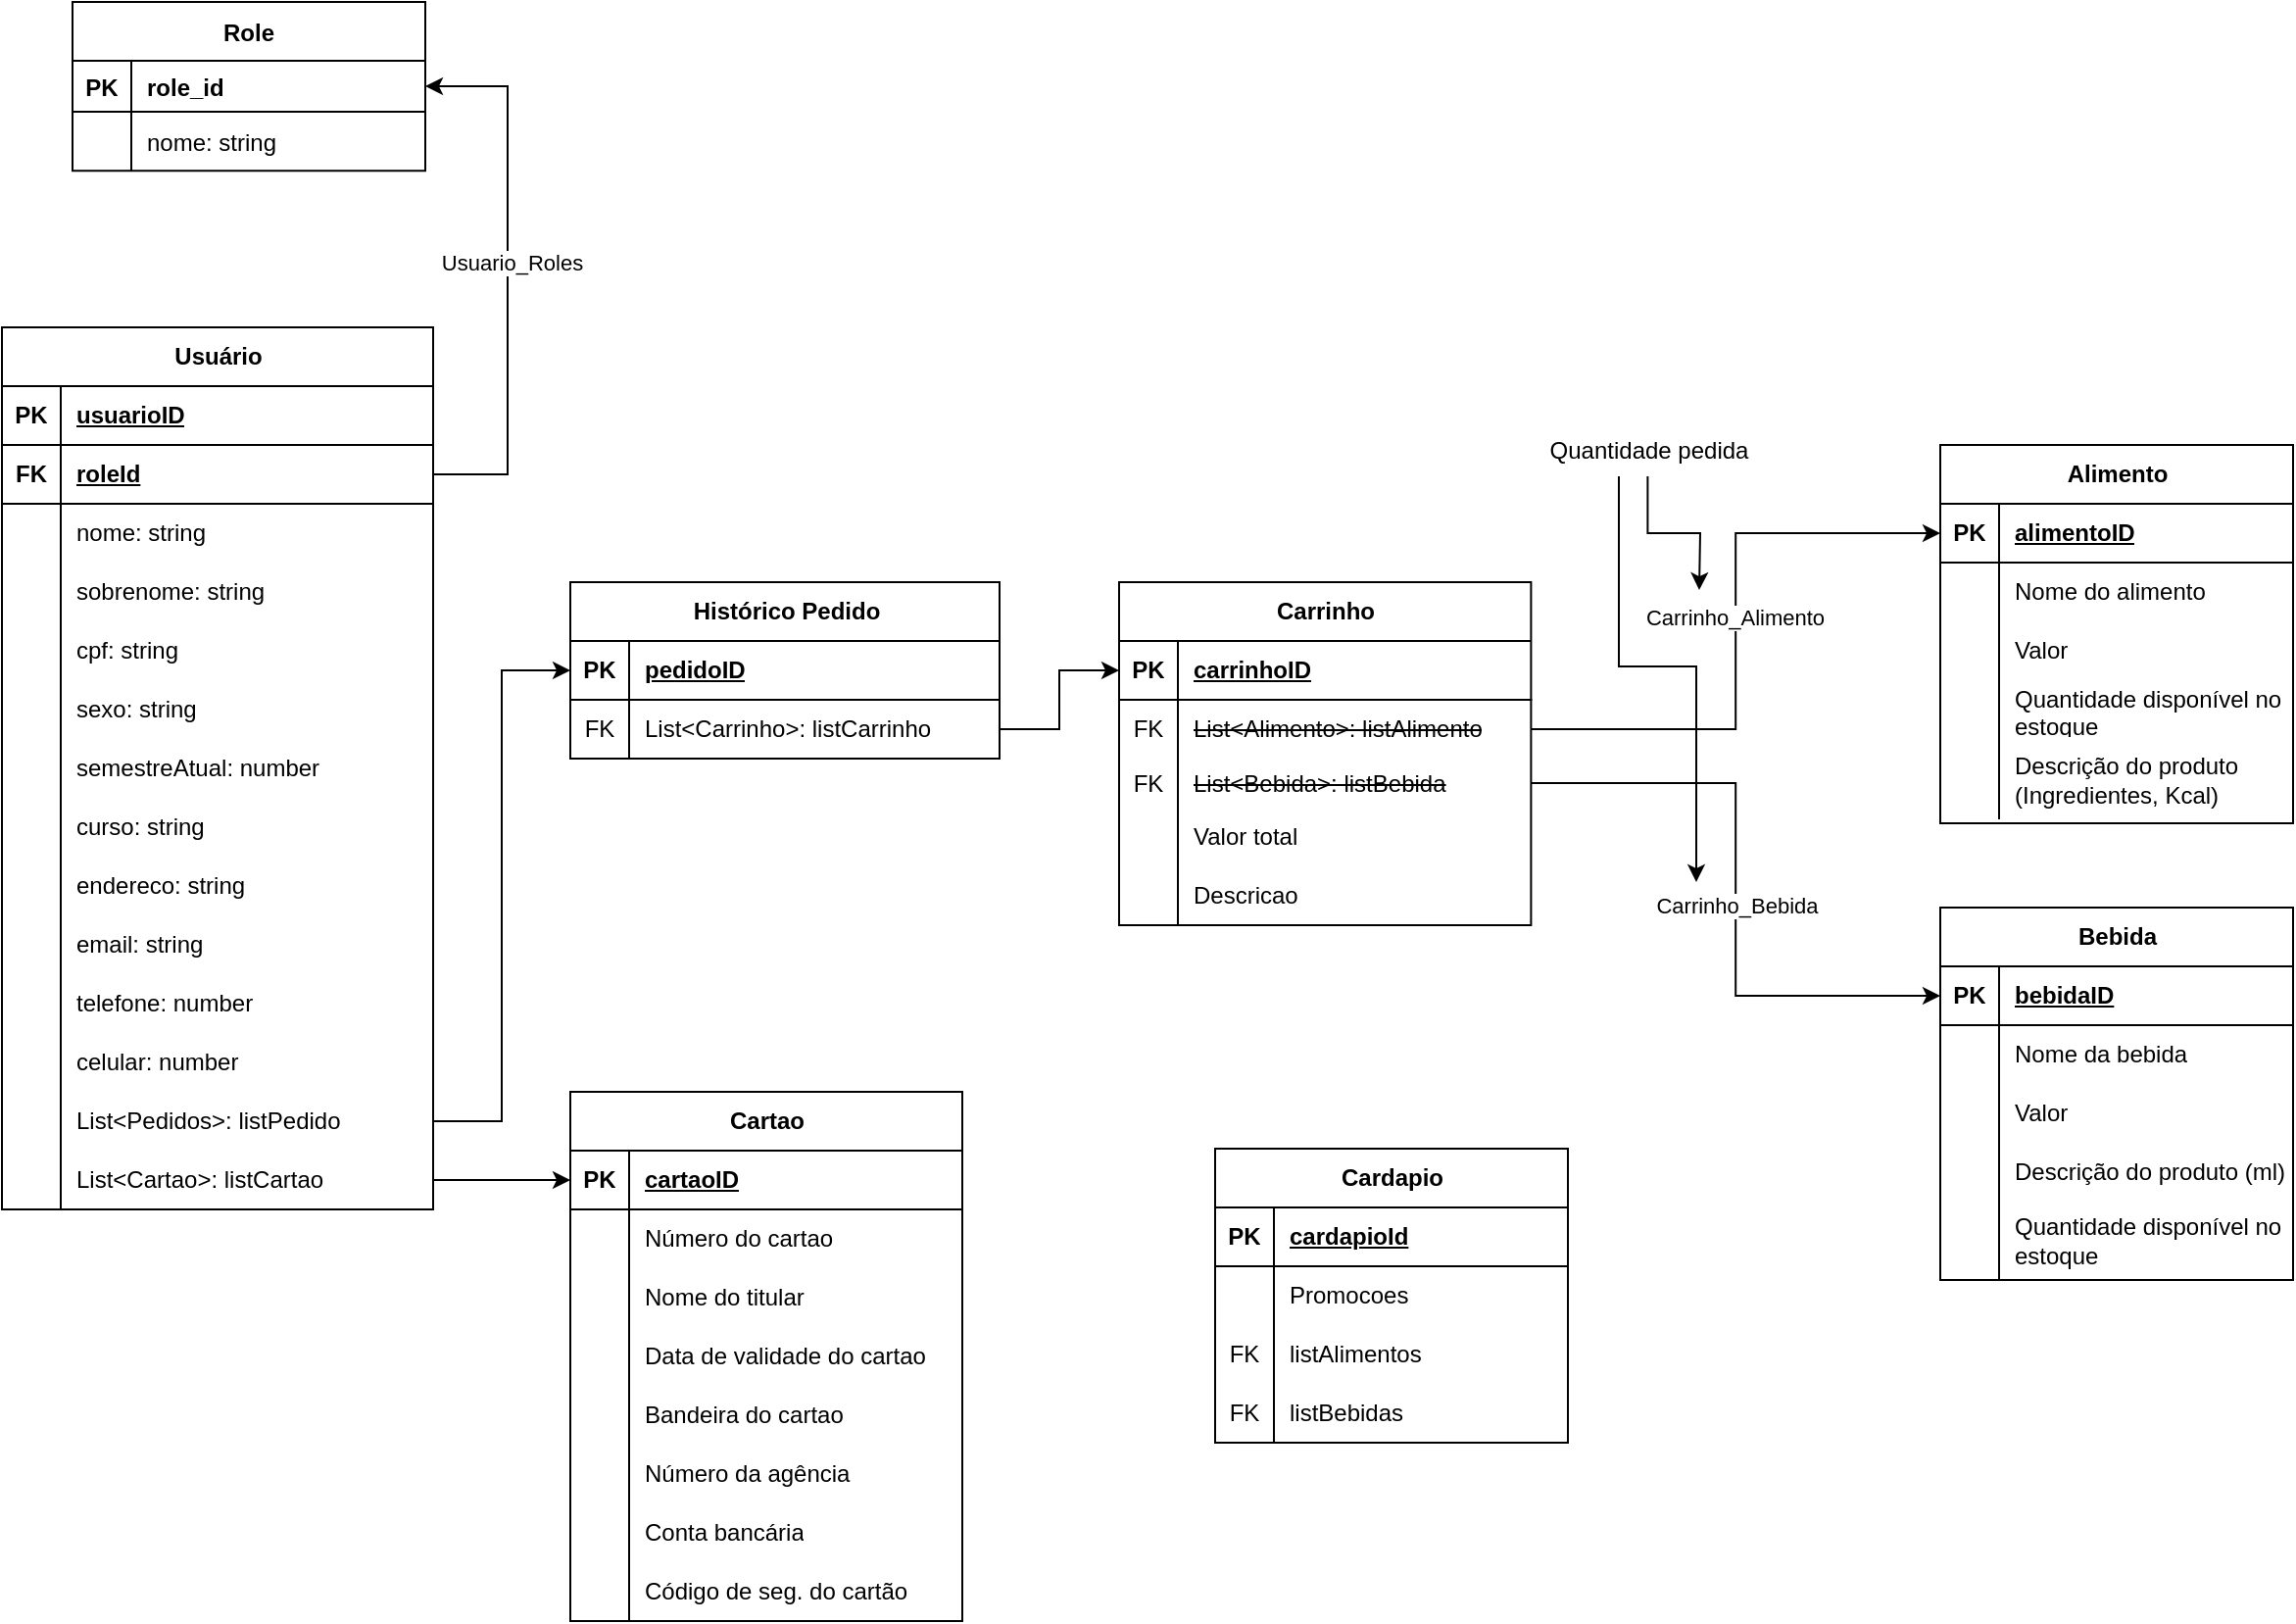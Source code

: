 <mxfile version="21.7.5" type="device" pages="2">
  <diagram id="_Zm2sSDkXjM7_F-703Xk" name="Página-1">
    <mxGraphModel dx="1230" dy="575" grid="0" gridSize="10" guides="1" tooltips="1" connect="1" arrows="1" fold="1" page="0" pageScale="1" pageWidth="827" pageHeight="1169" math="0" shadow="0">
      <root>
        <mxCell id="0" />
        <mxCell id="1" parent="0" />
        <mxCell id="X4_zME8vdNllvE6m2bnI-1" value="Usuário" style="shape=table;startSize=30;container=1;collapsible=1;childLayout=tableLayout;fixedRows=1;rowLines=0;fontStyle=1;align=center;resizeLast=1;html=1;" vertex="1" parent="1">
          <mxGeometry x="-167" y="557" width="220" height="450" as="geometry" />
        </mxCell>
        <mxCell id="X4_zME8vdNllvE6m2bnI-2" value="" style="shape=tableRow;horizontal=0;startSize=0;swimlaneHead=0;swimlaneBody=0;fillColor=none;collapsible=0;dropTarget=0;points=[[0,0.5],[1,0.5]];portConstraint=eastwest;top=0;left=0;right=0;bottom=1;" vertex="1" parent="X4_zME8vdNllvE6m2bnI-1">
          <mxGeometry y="30" width="220" height="30" as="geometry" />
        </mxCell>
        <mxCell id="X4_zME8vdNllvE6m2bnI-3" value="PK" style="shape=partialRectangle;connectable=0;fillColor=none;top=0;left=0;bottom=0;right=0;fontStyle=1;overflow=hidden;whiteSpace=wrap;html=1;" vertex="1" parent="X4_zME8vdNllvE6m2bnI-2">
          <mxGeometry width="30" height="30" as="geometry">
            <mxRectangle width="30" height="30" as="alternateBounds" />
          </mxGeometry>
        </mxCell>
        <mxCell id="X4_zME8vdNllvE6m2bnI-4" value="usuarioID" style="shape=partialRectangle;connectable=0;fillColor=none;top=0;left=0;bottom=0;right=0;align=left;spacingLeft=6;fontStyle=5;overflow=hidden;whiteSpace=wrap;html=1;" vertex="1" parent="X4_zME8vdNllvE6m2bnI-2">
          <mxGeometry x="30" width="190" height="30" as="geometry">
            <mxRectangle width="190" height="30" as="alternateBounds" />
          </mxGeometry>
        </mxCell>
        <mxCell id="1LhPbmAJm-6z-Li96VRO-1" value="" style="shape=tableRow;horizontal=0;startSize=0;swimlaneHead=0;swimlaneBody=0;fillColor=none;collapsible=0;dropTarget=0;points=[[0,0.5],[1,0.5]];portConstraint=eastwest;top=0;left=0;right=0;bottom=1;" vertex="1" parent="X4_zME8vdNllvE6m2bnI-1">
          <mxGeometry y="60" width="220" height="30" as="geometry" />
        </mxCell>
        <mxCell id="1LhPbmAJm-6z-Li96VRO-2" value="FK" style="shape=partialRectangle;connectable=0;fillColor=none;top=0;left=0;bottom=0;right=0;fontStyle=1;overflow=hidden;whiteSpace=wrap;html=1;" vertex="1" parent="1LhPbmAJm-6z-Li96VRO-1">
          <mxGeometry width="30" height="30" as="geometry">
            <mxRectangle width="30" height="30" as="alternateBounds" />
          </mxGeometry>
        </mxCell>
        <mxCell id="1LhPbmAJm-6z-Li96VRO-3" value="roleId" style="shape=partialRectangle;connectable=0;fillColor=none;top=0;left=0;bottom=0;right=0;align=left;spacingLeft=6;fontStyle=5;overflow=hidden;whiteSpace=wrap;html=1;" vertex="1" parent="1LhPbmAJm-6z-Li96VRO-1">
          <mxGeometry x="30" width="190" height="30" as="geometry">
            <mxRectangle width="190" height="30" as="alternateBounds" />
          </mxGeometry>
        </mxCell>
        <mxCell id="X4_zME8vdNllvE6m2bnI-5" value="" style="shape=tableRow;horizontal=0;startSize=0;swimlaneHead=0;swimlaneBody=0;fillColor=none;collapsible=0;dropTarget=0;points=[[0,0.5],[1,0.5]];portConstraint=eastwest;top=0;left=0;right=0;bottom=0;fontStyle=1" vertex="1" parent="X4_zME8vdNllvE6m2bnI-1">
          <mxGeometry y="90" width="220" height="30" as="geometry" />
        </mxCell>
        <mxCell id="X4_zME8vdNllvE6m2bnI-6" value="" style="shape=partialRectangle;connectable=0;fillColor=none;top=0;left=0;bottom=0;right=0;editable=1;overflow=hidden;whiteSpace=wrap;html=1;" vertex="1" parent="X4_zME8vdNllvE6m2bnI-5">
          <mxGeometry width="30" height="30" as="geometry">
            <mxRectangle width="30" height="30" as="alternateBounds" />
          </mxGeometry>
        </mxCell>
        <mxCell id="X4_zME8vdNllvE6m2bnI-7" value="nome: string" style="shape=partialRectangle;connectable=0;fillColor=none;top=0;left=0;bottom=0;right=0;align=left;spacingLeft=6;overflow=hidden;whiteSpace=wrap;html=1;" vertex="1" parent="X4_zME8vdNllvE6m2bnI-5">
          <mxGeometry x="30" width="190" height="30" as="geometry">
            <mxRectangle width="190" height="30" as="alternateBounds" />
          </mxGeometry>
        </mxCell>
        <mxCell id="X4_zME8vdNllvE6m2bnI-8" value="" style="shape=tableRow;horizontal=0;startSize=0;swimlaneHead=0;swimlaneBody=0;fillColor=none;collapsible=0;dropTarget=0;points=[[0,0.5],[1,0.5]];portConstraint=eastwest;top=0;left=0;right=0;bottom=0;" vertex="1" parent="X4_zME8vdNllvE6m2bnI-1">
          <mxGeometry y="120" width="220" height="30" as="geometry" />
        </mxCell>
        <mxCell id="X4_zME8vdNllvE6m2bnI-9" value="" style="shape=partialRectangle;connectable=0;fillColor=none;top=0;left=0;bottom=0;right=0;editable=1;overflow=hidden;whiteSpace=wrap;html=1;" vertex="1" parent="X4_zME8vdNllvE6m2bnI-8">
          <mxGeometry width="30" height="30" as="geometry">
            <mxRectangle width="30" height="30" as="alternateBounds" />
          </mxGeometry>
        </mxCell>
        <mxCell id="X4_zME8vdNllvE6m2bnI-10" value="sobrenome: string" style="shape=partialRectangle;connectable=0;fillColor=none;top=0;left=0;bottom=0;right=0;align=left;spacingLeft=6;overflow=hidden;whiteSpace=wrap;html=1;" vertex="1" parent="X4_zME8vdNllvE6m2bnI-8">
          <mxGeometry x="30" width="190" height="30" as="geometry">
            <mxRectangle width="190" height="30" as="alternateBounds" />
          </mxGeometry>
        </mxCell>
        <mxCell id="X4_zME8vdNllvE6m2bnI-11" value="" style="shape=tableRow;horizontal=0;startSize=0;swimlaneHead=0;swimlaneBody=0;fillColor=none;collapsible=0;dropTarget=0;points=[[0,0.5],[1,0.5]];portConstraint=eastwest;top=0;left=0;right=0;bottom=0;" vertex="1" parent="X4_zME8vdNllvE6m2bnI-1">
          <mxGeometry y="150" width="220" height="30" as="geometry" />
        </mxCell>
        <mxCell id="X4_zME8vdNllvE6m2bnI-12" value="" style="shape=partialRectangle;connectable=0;fillColor=none;top=0;left=0;bottom=0;right=0;editable=1;overflow=hidden;whiteSpace=wrap;html=1;" vertex="1" parent="X4_zME8vdNllvE6m2bnI-11">
          <mxGeometry width="30" height="30" as="geometry">
            <mxRectangle width="30" height="30" as="alternateBounds" />
          </mxGeometry>
        </mxCell>
        <mxCell id="X4_zME8vdNllvE6m2bnI-13" value="cpf: string" style="shape=partialRectangle;connectable=0;fillColor=none;top=0;left=0;bottom=0;right=0;align=left;spacingLeft=6;overflow=hidden;whiteSpace=wrap;html=1;" vertex="1" parent="X4_zME8vdNllvE6m2bnI-11">
          <mxGeometry x="30" width="190" height="30" as="geometry">
            <mxRectangle width="190" height="30" as="alternateBounds" />
          </mxGeometry>
        </mxCell>
        <mxCell id="X4_zME8vdNllvE6m2bnI-14" value="" style="shape=tableRow;horizontal=0;startSize=0;swimlaneHead=0;swimlaneBody=0;fillColor=none;collapsible=0;dropTarget=0;points=[[0,0.5],[1,0.5]];portConstraint=eastwest;top=0;left=0;right=0;bottom=0;" vertex="1" parent="X4_zME8vdNllvE6m2bnI-1">
          <mxGeometry y="180" width="220" height="30" as="geometry" />
        </mxCell>
        <mxCell id="X4_zME8vdNllvE6m2bnI-15" value="" style="shape=partialRectangle;connectable=0;fillColor=none;top=0;left=0;bottom=0;right=0;editable=1;overflow=hidden;whiteSpace=wrap;html=1;" vertex="1" parent="X4_zME8vdNllvE6m2bnI-14">
          <mxGeometry width="30" height="30" as="geometry">
            <mxRectangle width="30" height="30" as="alternateBounds" />
          </mxGeometry>
        </mxCell>
        <mxCell id="X4_zME8vdNllvE6m2bnI-16" value="sexo: string" style="shape=partialRectangle;connectable=0;fillColor=none;top=0;left=0;bottom=0;right=0;align=left;spacingLeft=6;overflow=hidden;whiteSpace=wrap;html=1;" vertex="1" parent="X4_zME8vdNllvE6m2bnI-14">
          <mxGeometry x="30" width="190" height="30" as="geometry">
            <mxRectangle width="190" height="30" as="alternateBounds" />
          </mxGeometry>
        </mxCell>
        <mxCell id="X4_zME8vdNllvE6m2bnI-17" value="" style="shape=tableRow;horizontal=0;startSize=0;swimlaneHead=0;swimlaneBody=0;fillColor=none;collapsible=0;dropTarget=0;points=[[0,0.5],[1,0.5]];portConstraint=eastwest;top=0;left=0;right=0;bottom=0;" vertex="1" parent="X4_zME8vdNllvE6m2bnI-1">
          <mxGeometry y="210" width="220" height="30" as="geometry" />
        </mxCell>
        <mxCell id="X4_zME8vdNllvE6m2bnI-18" value="" style="shape=partialRectangle;connectable=0;fillColor=none;top=0;left=0;bottom=0;right=0;editable=1;overflow=hidden;whiteSpace=wrap;html=1;" vertex="1" parent="X4_zME8vdNllvE6m2bnI-17">
          <mxGeometry width="30" height="30" as="geometry">
            <mxRectangle width="30" height="30" as="alternateBounds" />
          </mxGeometry>
        </mxCell>
        <mxCell id="X4_zME8vdNllvE6m2bnI-19" value="semestreAtual: number" style="shape=partialRectangle;connectable=0;fillColor=none;top=0;left=0;bottom=0;right=0;align=left;spacingLeft=6;overflow=hidden;whiteSpace=wrap;html=1;" vertex="1" parent="X4_zME8vdNllvE6m2bnI-17">
          <mxGeometry x="30" width="190" height="30" as="geometry">
            <mxRectangle width="190" height="30" as="alternateBounds" />
          </mxGeometry>
        </mxCell>
        <mxCell id="X4_zME8vdNllvE6m2bnI-20" value="" style="shape=tableRow;horizontal=0;startSize=0;swimlaneHead=0;swimlaneBody=0;fillColor=none;collapsible=0;dropTarget=0;points=[[0,0.5],[1,0.5]];portConstraint=eastwest;top=0;left=0;right=0;bottom=0;" vertex="1" parent="X4_zME8vdNllvE6m2bnI-1">
          <mxGeometry y="240" width="220" height="30" as="geometry" />
        </mxCell>
        <mxCell id="X4_zME8vdNllvE6m2bnI-21" value="" style="shape=partialRectangle;connectable=0;fillColor=none;top=0;left=0;bottom=0;right=0;editable=1;overflow=hidden;whiteSpace=wrap;html=1;" vertex="1" parent="X4_zME8vdNllvE6m2bnI-20">
          <mxGeometry width="30" height="30" as="geometry">
            <mxRectangle width="30" height="30" as="alternateBounds" />
          </mxGeometry>
        </mxCell>
        <mxCell id="X4_zME8vdNllvE6m2bnI-22" value="curso: string" style="shape=partialRectangle;connectable=0;fillColor=none;top=0;left=0;bottom=0;right=0;align=left;spacingLeft=6;overflow=hidden;whiteSpace=wrap;html=1;" vertex="1" parent="X4_zME8vdNllvE6m2bnI-20">
          <mxGeometry x="30" width="190" height="30" as="geometry">
            <mxRectangle width="190" height="30" as="alternateBounds" />
          </mxGeometry>
        </mxCell>
        <mxCell id="X4_zME8vdNllvE6m2bnI-23" value="" style="shape=tableRow;horizontal=0;startSize=0;swimlaneHead=0;swimlaneBody=0;fillColor=none;collapsible=0;dropTarget=0;points=[[0,0.5],[1,0.5]];portConstraint=eastwest;top=0;left=0;right=0;bottom=0;" vertex="1" parent="X4_zME8vdNllvE6m2bnI-1">
          <mxGeometry y="270" width="220" height="30" as="geometry" />
        </mxCell>
        <mxCell id="X4_zME8vdNllvE6m2bnI-24" value="" style="shape=partialRectangle;connectable=0;fillColor=none;top=0;left=0;bottom=0;right=0;editable=1;overflow=hidden;whiteSpace=wrap;html=1;" vertex="1" parent="X4_zME8vdNllvE6m2bnI-23">
          <mxGeometry width="30" height="30" as="geometry">
            <mxRectangle width="30" height="30" as="alternateBounds" />
          </mxGeometry>
        </mxCell>
        <mxCell id="X4_zME8vdNllvE6m2bnI-25" value="endereco: string" style="shape=partialRectangle;connectable=0;fillColor=none;top=0;left=0;bottom=0;right=0;align=left;spacingLeft=6;overflow=hidden;whiteSpace=wrap;html=1;" vertex="1" parent="X4_zME8vdNllvE6m2bnI-23">
          <mxGeometry x="30" width="190" height="30" as="geometry">
            <mxRectangle width="190" height="30" as="alternateBounds" />
          </mxGeometry>
        </mxCell>
        <mxCell id="X4_zME8vdNllvE6m2bnI-26" value="" style="shape=tableRow;horizontal=0;startSize=0;swimlaneHead=0;swimlaneBody=0;fillColor=none;collapsible=0;dropTarget=0;points=[[0,0.5],[1,0.5]];portConstraint=eastwest;top=0;left=0;right=0;bottom=0;" vertex="1" parent="X4_zME8vdNllvE6m2bnI-1">
          <mxGeometry y="300" width="220" height="30" as="geometry" />
        </mxCell>
        <mxCell id="X4_zME8vdNllvE6m2bnI-27" value="" style="shape=partialRectangle;connectable=0;fillColor=none;top=0;left=0;bottom=0;right=0;editable=1;overflow=hidden;whiteSpace=wrap;html=1;" vertex="1" parent="X4_zME8vdNllvE6m2bnI-26">
          <mxGeometry width="30" height="30" as="geometry">
            <mxRectangle width="30" height="30" as="alternateBounds" />
          </mxGeometry>
        </mxCell>
        <mxCell id="X4_zME8vdNllvE6m2bnI-28" value="email: string" style="shape=partialRectangle;connectable=0;fillColor=none;top=0;left=0;bottom=0;right=0;align=left;spacingLeft=6;overflow=hidden;whiteSpace=wrap;html=1;" vertex="1" parent="X4_zME8vdNllvE6m2bnI-26">
          <mxGeometry x="30" width="190" height="30" as="geometry">
            <mxRectangle width="190" height="30" as="alternateBounds" />
          </mxGeometry>
        </mxCell>
        <mxCell id="X4_zME8vdNllvE6m2bnI-29" value="" style="shape=tableRow;horizontal=0;startSize=0;swimlaneHead=0;swimlaneBody=0;fillColor=none;collapsible=0;dropTarget=0;points=[[0,0.5],[1,0.5]];portConstraint=eastwest;top=0;left=0;right=0;bottom=0;" vertex="1" parent="X4_zME8vdNllvE6m2bnI-1">
          <mxGeometry y="330" width="220" height="30" as="geometry" />
        </mxCell>
        <mxCell id="X4_zME8vdNllvE6m2bnI-30" value="" style="shape=partialRectangle;connectable=0;fillColor=none;top=0;left=0;bottom=0;right=0;editable=1;overflow=hidden;whiteSpace=wrap;html=1;" vertex="1" parent="X4_zME8vdNllvE6m2bnI-29">
          <mxGeometry width="30" height="30" as="geometry">
            <mxRectangle width="30" height="30" as="alternateBounds" />
          </mxGeometry>
        </mxCell>
        <mxCell id="X4_zME8vdNllvE6m2bnI-31" value="telefone: number" style="shape=partialRectangle;connectable=0;fillColor=none;top=0;left=0;bottom=0;right=0;align=left;spacingLeft=6;overflow=hidden;whiteSpace=wrap;html=1;" vertex="1" parent="X4_zME8vdNllvE6m2bnI-29">
          <mxGeometry x="30" width="190" height="30" as="geometry">
            <mxRectangle width="190" height="30" as="alternateBounds" />
          </mxGeometry>
        </mxCell>
        <mxCell id="X4_zME8vdNllvE6m2bnI-32" value="" style="shape=tableRow;horizontal=0;startSize=0;swimlaneHead=0;swimlaneBody=0;fillColor=none;collapsible=0;dropTarget=0;points=[[0,0.5],[1,0.5]];portConstraint=eastwest;top=0;left=0;right=0;bottom=0;" vertex="1" parent="X4_zME8vdNllvE6m2bnI-1">
          <mxGeometry y="360" width="220" height="30" as="geometry" />
        </mxCell>
        <mxCell id="X4_zME8vdNllvE6m2bnI-33" value="" style="shape=partialRectangle;connectable=0;fillColor=none;top=0;left=0;bottom=0;right=0;editable=1;overflow=hidden;whiteSpace=wrap;html=1;" vertex="1" parent="X4_zME8vdNllvE6m2bnI-32">
          <mxGeometry width="30" height="30" as="geometry">
            <mxRectangle width="30" height="30" as="alternateBounds" />
          </mxGeometry>
        </mxCell>
        <mxCell id="X4_zME8vdNllvE6m2bnI-34" value="celular: number" style="shape=partialRectangle;connectable=0;fillColor=none;top=0;left=0;bottom=0;right=0;align=left;spacingLeft=6;overflow=hidden;whiteSpace=wrap;html=1;" vertex="1" parent="X4_zME8vdNllvE6m2bnI-32">
          <mxGeometry x="30" width="190" height="30" as="geometry">
            <mxRectangle width="190" height="30" as="alternateBounds" />
          </mxGeometry>
        </mxCell>
        <mxCell id="X4_zME8vdNllvE6m2bnI-35" value="" style="shape=tableRow;horizontal=0;startSize=0;swimlaneHead=0;swimlaneBody=0;fillColor=none;collapsible=0;dropTarget=0;points=[[0,0.5],[1,0.5]];portConstraint=eastwest;top=0;left=0;right=0;bottom=0;" vertex="1" parent="X4_zME8vdNllvE6m2bnI-1">
          <mxGeometry y="390" width="220" height="30" as="geometry" />
        </mxCell>
        <mxCell id="X4_zME8vdNllvE6m2bnI-36" value="" style="shape=partialRectangle;connectable=0;fillColor=none;top=0;left=0;bottom=0;right=0;editable=1;overflow=hidden;whiteSpace=wrap;html=1;" vertex="1" parent="X4_zME8vdNllvE6m2bnI-35">
          <mxGeometry width="30" height="30" as="geometry">
            <mxRectangle width="30" height="30" as="alternateBounds" />
          </mxGeometry>
        </mxCell>
        <mxCell id="X4_zME8vdNllvE6m2bnI-37" value="List&amp;lt;Pedidos&amp;gt;: listPedido" style="shape=partialRectangle;connectable=0;fillColor=none;top=0;left=0;bottom=0;right=0;align=left;spacingLeft=6;overflow=hidden;whiteSpace=wrap;html=1;" vertex="1" parent="X4_zME8vdNllvE6m2bnI-35">
          <mxGeometry x="30" width="190" height="30" as="geometry">
            <mxRectangle width="190" height="30" as="alternateBounds" />
          </mxGeometry>
        </mxCell>
        <mxCell id="X4_zME8vdNllvE6m2bnI-38" value="" style="shape=tableRow;horizontal=0;startSize=0;swimlaneHead=0;swimlaneBody=0;fillColor=none;collapsible=0;dropTarget=0;points=[[0,0.5],[1,0.5]];portConstraint=eastwest;top=0;left=0;right=0;bottom=0;" vertex="1" parent="X4_zME8vdNllvE6m2bnI-1">
          <mxGeometry y="420" width="220" height="30" as="geometry" />
        </mxCell>
        <mxCell id="X4_zME8vdNllvE6m2bnI-39" value="" style="shape=partialRectangle;connectable=0;fillColor=none;top=0;left=0;bottom=0;right=0;editable=1;overflow=hidden;whiteSpace=wrap;html=1;" vertex="1" parent="X4_zME8vdNllvE6m2bnI-38">
          <mxGeometry width="30" height="30" as="geometry">
            <mxRectangle width="30" height="30" as="alternateBounds" />
          </mxGeometry>
        </mxCell>
        <mxCell id="X4_zME8vdNllvE6m2bnI-40" value="List&amp;lt;Cartao&amp;gt;: listCartao" style="shape=partialRectangle;connectable=0;fillColor=none;top=0;left=0;bottom=0;right=0;align=left;spacingLeft=6;overflow=hidden;whiteSpace=wrap;html=1;" vertex="1" parent="X4_zME8vdNllvE6m2bnI-38">
          <mxGeometry x="30" width="190" height="30" as="geometry">
            <mxRectangle width="190" height="30" as="alternateBounds" />
          </mxGeometry>
        </mxCell>
        <mxCell id="X4_zME8vdNllvE6m2bnI-41" value="Alimento" style="shape=table;startSize=30;container=1;collapsible=1;childLayout=tableLayout;fixedRows=1;rowLines=0;fontStyle=1;align=center;resizeLast=1;html=1;" vertex="1" parent="1">
          <mxGeometry x="822" y="617" width="180" height="193" as="geometry" />
        </mxCell>
        <mxCell id="X4_zME8vdNllvE6m2bnI-42" value="" style="shape=tableRow;horizontal=0;startSize=0;swimlaneHead=0;swimlaneBody=0;fillColor=none;collapsible=0;dropTarget=0;points=[[0,0.5],[1,0.5]];portConstraint=eastwest;top=0;left=0;right=0;bottom=1;" vertex="1" parent="X4_zME8vdNllvE6m2bnI-41">
          <mxGeometry y="30" width="180" height="30" as="geometry" />
        </mxCell>
        <mxCell id="X4_zME8vdNllvE6m2bnI-43" value="PK" style="shape=partialRectangle;connectable=0;fillColor=none;top=0;left=0;bottom=0;right=0;fontStyle=1;overflow=hidden;whiteSpace=wrap;html=1;" vertex="1" parent="X4_zME8vdNllvE6m2bnI-42">
          <mxGeometry width="30" height="30" as="geometry">
            <mxRectangle width="30" height="30" as="alternateBounds" />
          </mxGeometry>
        </mxCell>
        <mxCell id="X4_zME8vdNllvE6m2bnI-44" value="alimentoID" style="shape=partialRectangle;connectable=0;fillColor=none;top=0;left=0;bottom=0;right=0;align=left;spacingLeft=6;fontStyle=5;overflow=hidden;whiteSpace=wrap;html=1;" vertex="1" parent="X4_zME8vdNllvE6m2bnI-42">
          <mxGeometry x="30" width="150" height="30" as="geometry">
            <mxRectangle width="150" height="30" as="alternateBounds" />
          </mxGeometry>
        </mxCell>
        <mxCell id="X4_zME8vdNllvE6m2bnI-45" value="" style="shape=tableRow;horizontal=0;startSize=0;swimlaneHead=0;swimlaneBody=0;fillColor=none;collapsible=0;dropTarget=0;points=[[0,0.5],[1,0.5]];portConstraint=eastwest;top=0;left=0;right=0;bottom=0;" vertex="1" parent="X4_zME8vdNllvE6m2bnI-41">
          <mxGeometry y="60" width="180" height="30" as="geometry" />
        </mxCell>
        <mxCell id="X4_zME8vdNllvE6m2bnI-46" value="" style="shape=partialRectangle;connectable=0;fillColor=none;top=0;left=0;bottom=0;right=0;editable=1;overflow=hidden;whiteSpace=wrap;html=1;" vertex="1" parent="X4_zME8vdNllvE6m2bnI-45">
          <mxGeometry width="30" height="30" as="geometry">
            <mxRectangle width="30" height="30" as="alternateBounds" />
          </mxGeometry>
        </mxCell>
        <mxCell id="X4_zME8vdNllvE6m2bnI-47" value="Nome do alimento" style="shape=partialRectangle;connectable=0;fillColor=none;top=0;left=0;bottom=0;right=0;align=left;spacingLeft=6;overflow=hidden;whiteSpace=wrap;html=1;" vertex="1" parent="X4_zME8vdNllvE6m2bnI-45">
          <mxGeometry x="30" width="150" height="30" as="geometry">
            <mxRectangle width="150" height="30" as="alternateBounds" />
          </mxGeometry>
        </mxCell>
        <mxCell id="X4_zME8vdNllvE6m2bnI-48" value="" style="shape=tableRow;horizontal=0;startSize=0;swimlaneHead=0;swimlaneBody=0;fillColor=none;collapsible=0;dropTarget=0;points=[[0,0.5],[1,0.5]];portConstraint=eastwest;top=0;left=0;right=0;bottom=0;" vertex="1" parent="X4_zME8vdNllvE6m2bnI-41">
          <mxGeometry y="90" width="180" height="30" as="geometry" />
        </mxCell>
        <mxCell id="X4_zME8vdNllvE6m2bnI-49" value="" style="shape=partialRectangle;connectable=0;fillColor=none;top=0;left=0;bottom=0;right=0;editable=1;overflow=hidden;whiteSpace=wrap;html=1;" vertex="1" parent="X4_zME8vdNllvE6m2bnI-48">
          <mxGeometry width="30" height="30" as="geometry">
            <mxRectangle width="30" height="30" as="alternateBounds" />
          </mxGeometry>
        </mxCell>
        <mxCell id="X4_zME8vdNllvE6m2bnI-50" value="Valor" style="shape=partialRectangle;connectable=0;fillColor=none;top=0;left=0;bottom=0;right=0;align=left;spacingLeft=6;overflow=hidden;whiteSpace=wrap;html=1;" vertex="1" parent="X4_zME8vdNllvE6m2bnI-48">
          <mxGeometry x="30" width="150" height="30" as="geometry">
            <mxRectangle width="150" height="30" as="alternateBounds" />
          </mxGeometry>
        </mxCell>
        <mxCell id="X4_zME8vdNllvE6m2bnI-51" value="" style="shape=tableRow;horizontal=0;startSize=0;swimlaneHead=0;swimlaneBody=0;fillColor=none;collapsible=0;dropTarget=0;points=[[0,0.5],[1,0.5]];portConstraint=eastwest;top=0;left=0;right=0;bottom=0;" vertex="1" parent="X4_zME8vdNllvE6m2bnI-41">
          <mxGeometry y="120" width="180" height="30" as="geometry" />
        </mxCell>
        <mxCell id="X4_zME8vdNllvE6m2bnI-52" value="" style="shape=partialRectangle;connectable=0;fillColor=none;top=0;left=0;bottom=0;right=0;editable=1;overflow=hidden;whiteSpace=wrap;html=1;" vertex="1" parent="X4_zME8vdNllvE6m2bnI-51">
          <mxGeometry width="30" height="30" as="geometry">
            <mxRectangle width="30" height="30" as="alternateBounds" />
          </mxGeometry>
        </mxCell>
        <mxCell id="X4_zME8vdNllvE6m2bnI-53" value="Quantidade disponível no estoque" style="shape=partialRectangle;connectable=0;fillColor=none;top=0;left=0;bottom=0;right=0;align=left;spacingLeft=6;overflow=hidden;whiteSpace=wrap;html=1;" vertex="1" parent="X4_zME8vdNllvE6m2bnI-51">
          <mxGeometry x="30" width="150" height="30" as="geometry">
            <mxRectangle width="150" height="30" as="alternateBounds" />
          </mxGeometry>
        </mxCell>
        <mxCell id="X4_zME8vdNllvE6m2bnI-54" value="" style="shape=tableRow;horizontal=0;startSize=0;swimlaneHead=0;swimlaneBody=0;fillColor=none;collapsible=0;dropTarget=0;points=[[0,0.5],[1,0.5]];portConstraint=eastwest;top=0;left=0;right=0;bottom=0;" vertex="1" parent="X4_zME8vdNllvE6m2bnI-41">
          <mxGeometry y="150" width="180" height="41" as="geometry" />
        </mxCell>
        <mxCell id="X4_zME8vdNllvE6m2bnI-55" value="" style="shape=partialRectangle;connectable=0;fillColor=none;top=0;left=0;bottom=0;right=0;editable=1;overflow=hidden;whiteSpace=wrap;html=1;" vertex="1" parent="X4_zME8vdNllvE6m2bnI-54">
          <mxGeometry width="30" height="41" as="geometry">
            <mxRectangle width="30" height="41" as="alternateBounds" />
          </mxGeometry>
        </mxCell>
        <mxCell id="X4_zME8vdNllvE6m2bnI-56" value="Descrição do produto (Ingredientes, Kcal)" style="shape=partialRectangle;connectable=0;fillColor=none;top=0;left=0;bottom=0;right=0;align=left;spacingLeft=6;overflow=hidden;whiteSpace=wrap;html=1;" vertex="1" parent="X4_zME8vdNllvE6m2bnI-54">
          <mxGeometry x="30" width="150" height="41" as="geometry">
            <mxRectangle width="150" height="41" as="alternateBounds" />
          </mxGeometry>
        </mxCell>
        <mxCell id="X4_zME8vdNllvE6m2bnI-57" value="Bebida" style="shape=table;startSize=30;container=1;collapsible=1;childLayout=tableLayout;fixedRows=1;rowLines=0;fontStyle=1;align=center;resizeLast=1;html=1;" vertex="1" parent="1">
          <mxGeometry x="822" y="853" width="180" height="190" as="geometry" />
        </mxCell>
        <mxCell id="X4_zME8vdNllvE6m2bnI-58" value="" style="shape=tableRow;horizontal=0;startSize=0;swimlaneHead=0;swimlaneBody=0;fillColor=none;collapsible=0;dropTarget=0;points=[[0,0.5],[1,0.5]];portConstraint=eastwest;top=0;left=0;right=0;bottom=1;" vertex="1" parent="X4_zME8vdNllvE6m2bnI-57">
          <mxGeometry y="30" width="180" height="30" as="geometry" />
        </mxCell>
        <mxCell id="X4_zME8vdNllvE6m2bnI-59" value="PK" style="shape=partialRectangle;connectable=0;fillColor=none;top=0;left=0;bottom=0;right=0;fontStyle=1;overflow=hidden;whiteSpace=wrap;html=1;" vertex="1" parent="X4_zME8vdNllvE6m2bnI-58">
          <mxGeometry width="30" height="30" as="geometry">
            <mxRectangle width="30" height="30" as="alternateBounds" />
          </mxGeometry>
        </mxCell>
        <mxCell id="X4_zME8vdNllvE6m2bnI-60" value="bebidaID" style="shape=partialRectangle;connectable=0;fillColor=none;top=0;left=0;bottom=0;right=0;align=left;spacingLeft=6;fontStyle=5;overflow=hidden;whiteSpace=wrap;html=1;" vertex="1" parent="X4_zME8vdNllvE6m2bnI-58">
          <mxGeometry x="30" width="150" height="30" as="geometry">
            <mxRectangle width="150" height="30" as="alternateBounds" />
          </mxGeometry>
        </mxCell>
        <mxCell id="X4_zME8vdNllvE6m2bnI-61" value="" style="shape=tableRow;horizontal=0;startSize=0;swimlaneHead=0;swimlaneBody=0;fillColor=none;collapsible=0;dropTarget=0;points=[[0,0.5],[1,0.5]];portConstraint=eastwest;top=0;left=0;right=0;bottom=0;" vertex="1" parent="X4_zME8vdNllvE6m2bnI-57">
          <mxGeometry y="60" width="180" height="30" as="geometry" />
        </mxCell>
        <mxCell id="X4_zME8vdNllvE6m2bnI-62" value="" style="shape=partialRectangle;connectable=0;fillColor=none;top=0;left=0;bottom=0;right=0;editable=1;overflow=hidden;whiteSpace=wrap;html=1;" vertex="1" parent="X4_zME8vdNllvE6m2bnI-61">
          <mxGeometry width="30" height="30" as="geometry">
            <mxRectangle width="30" height="30" as="alternateBounds" />
          </mxGeometry>
        </mxCell>
        <mxCell id="X4_zME8vdNllvE6m2bnI-63" value="Nome da bebida" style="shape=partialRectangle;connectable=0;fillColor=none;top=0;left=0;bottom=0;right=0;align=left;spacingLeft=6;overflow=hidden;whiteSpace=wrap;html=1;" vertex="1" parent="X4_zME8vdNllvE6m2bnI-61">
          <mxGeometry x="30" width="150" height="30" as="geometry">
            <mxRectangle width="150" height="30" as="alternateBounds" />
          </mxGeometry>
        </mxCell>
        <mxCell id="X4_zME8vdNllvE6m2bnI-64" value="" style="shape=tableRow;horizontal=0;startSize=0;swimlaneHead=0;swimlaneBody=0;fillColor=none;collapsible=0;dropTarget=0;points=[[0,0.5],[1,0.5]];portConstraint=eastwest;top=0;left=0;right=0;bottom=0;" vertex="1" parent="X4_zME8vdNllvE6m2bnI-57">
          <mxGeometry y="90" width="180" height="30" as="geometry" />
        </mxCell>
        <mxCell id="X4_zME8vdNllvE6m2bnI-65" value="" style="shape=partialRectangle;connectable=0;fillColor=none;top=0;left=0;bottom=0;right=0;editable=1;overflow=hidden;whiteSpace=wrap;html=1;" vertex="1" parent="X4_zME8vdNllvE6m2bnI-64">
          <mxGeometry width="30" height="30" as="geometry">
            <mxRectangle width="30" height="30" as="alternateBounds" />
          </mxGeometry>
        </mxCell>
        <mxCell id="X4_zME8vdNllvE6m2bnI-66" value="Valor" style="shape=partialRectangle;connectable=0;fillColor=none;top=0;left=0;bottom=0;right=0;align=left;spacingLeft=6;overflow=hidden;whiteSpace=wrap;html=1;" vertex="1" parent="X4_zME8vdNllvE6m2bnI-64">
          <mxGeometry x="30" width="150" height="30" as="geometry">
            <mxRectangle width="150" height="30" as="alternateBounds" />
          </mxGeometry>
        </mxCell>
        <mxCell id="X4_zME8vdNllvE6m2bnI-70" value="" style="shape=tableRow;horizontal=0;startSize=0;swimlaneHead=0;swimlaneBody=0;fillColor=none;collapsible=0;dropTarget=0;points=[[0,0.5],[1,0.5]];portConstraint=eastwest;top=0;left=0;right=0;bottom=0;" vertex="1" parent="X4_zME8vdNllvE6m2bnI-57">
          <mxGeometry y="120" width="180" height="30" as="geometry" />
        </mxCell>
        <mxCell id="X4_zME8vdNllvE6m2bnI-71" value="&lt;span style=&quot;white-space: pre;&quot;&gt;&#x9;&lt;/span&gt;&lt;span style=&quot;white-space: pre;&quot;&gt;&#x9;&lt;/span&gt;&lt;span style=&quot;white-space: pre;&quot;&gt;&#x9;&lt;/span&gt;" style="shape=partialRectangle;connectable=0;fillColor=none;top=0;left=0;bottom=0;right=0;editable=1;overflow=hidden;whiteSpace=wrap;html=1;" vertex="1" parent="X4_zME8vdNllvE6m2bnI-70">
          <mxGeometry width="30" height="30" as="geometry">
            <mxRectangle width="30" height="30" as="alternateBounds" />
          </mxGeometry>
        </mxCell>
        <mxCell id="X4_zME8vdNllvE6m2bnI-72" value="Descrição do produto (ml)" style="shape=partialRectangle;connectable=0;fillColor=none;top=0;left=0;bottom=0;right=0;align=left;spacingLeft=6;overflow=hidden;whiteSpace=wrap;html=1;" vertex="1" parent="X4_zME8vdNllvE6m2bnI-70">
          <mxGeometry x="30" width="150" height="30" as="geometry">
            <mxRectangle width="150" height="30" as="alternateBounds" />
          </mxGeometry>
        </mxCell>
        <mxCell id="X4_zME8vdNllvE6m2bnI-73" value="" style="shape=tableRow;horizontal=0;startSize=0;swimlaneHead=0;swimlaneBody=0;fillColor=none;collapsible=0;dropTarget=0;points=[[0,0.5],[1,0.5]];portConstraint=eastwest;top=0;left=0;right=0;bottom=0;" vertex="1" parent="X4_zME8vdNllvE6m2bnI-57">
          <mxGeometry y="150" width="180" height="40" as="geometry" />
        </mxCell>
        <mxCell id="X4_zME8vdNllvE6m2bnI-74" value="&lt;span style=&quot;white-space: pre;&quot;&gt;&#x9;&lt;/span&gt;&lt;span style=&quot;white-space: pre;&quot;&gt;&#x9;&lt;/span&gt;&lt;span style=&quot;white-space: pre;&quot;&gt;&#x9;&lt;/span&gt;" style="shape=partialRectangle;connectable=0;fillColor=none;top=0;left=0;bottom=0;right=0;editable=1;overflow=hidden;whiteSpace=wrap;html=1;" vertex="1" parent="X4_zME8vdNllvE6m2bnI-73">
          <mxGeometry width="30" height="40" as="geometry">
            <mxRectangle width="30" height="40" as="alternateBounds" />
          </mxGeometry>
        </mxCell>
        <mxCell id="X4_zME8vdNllvE6m2bnI-75" value="Quantidade disponível no estoque" style="shape=partialRectangle;connectable=0;fillColor=none;top=0;left=0;bottom=0;right=0;align=left;spacingLeft=6;overflow=hidden;whiteSpace=wrap;html=1;" vertex="1" parent="X4_zME8vdNllvE6m2bnI-73">
          <mxGeometry x="30" width="150" height="40" as="geometry">
            <mxRectangle width="150" height="40" as="alternateBounds" />
          </mxGeometry>
        </mxCell>
        <mxCell id="X4_zME8vdNllvE6m2bnI-76" value="Cartao" style="shape=table;startSize=30;container=1;collapsible=1;childLayout=tableLayout;fixedRows=1;rowLines=0;fontStyle=1;align=center;resizeLast=1;html=1;" vertex="1" parent="1">
          <mxGeometry x="123" y="947" width="200" height="270" as="geometry" />
        </mxCell>
        <mxCell id="X4_zME8vdNllvE6m2bnI-77" value="" style="shape=tableRow;horizontal=0;startSize=0;swimlaneHead=0;swimlaneBody=0;fillColor=none;collapsible=0;dropTarget=0;points=[[0,0.5],[1,0.5]];portConstraint=eastwest;top=0;left=0;right=0;bottom=1;" vertex="1" parent="X4_zME8vdNllvE6m2bnI-76">
          <mxGeometry y="30" width="200" height="30" as="geometry" />
        </mxCell>
        <mxCell id="X4_zME8vdNllvE6m2bnI-78" value="PK" style="shape=partialRectangle;connectable=0;fillColor=none;top=0;left=0;bottom=0;right=0;fontStyle=1;overflow=hidden;whiteSpace=wrap;html=1;" vertex="1" parent="X4_zME8vdNllvE6m2bnI-77">
          <mxGeometry width="30" height="30" as="geometry">
            <mxRectangle width="30" height="30" as="alternateBounds" />
          </mxGeometry>
        </mxCell>
        <mxCell id="X4_zME8vdNllvE6m2bnI-79" value="cartaoID" style="shape=partialRectangle;connectable=0;fillColor=none;top=0;left=0;bottom=0;right=0;align=left;spacingLeft=6;fontStyle=5;overflow=hidden;whiteSpace=wrap;html=1;" vertex="1" parent="X4_zME8vdNllvE6m2bnI-77">
          <mxGeometry x="30" width="170" height="30" as="geometry">
            <mxRectangle width="170" height="30" as="alternateBounds" />
          </mxGeometry>
        </mxCell>
        <mxCell id="X4_zME8vdNllvE6m2bnI-80" value="" style="shape=tableRow;horizontal=0;startSize=0;swimlaneHead=0;swimlaneBody=0;fillColor=none;collapsible=0;dropTarget=0;points=[[0,0.5],[1,0.5]];portConstraint=eastwest;top=0;left=0;right=0;bottom=0;" vertex="1" parent="X4_zME8vdNllvE6m2bnI-76">
          <mxGeometry y="60" width="200" height="30" as="geometry" />
        </mxCell>
        <mxCell id="X4_zME8vdNllvE6m2bnI-81" value="" style="shape=partialRectangle;connectable=0;fillColor=none;top=0;left=0;bottom=0;right=0;editable=1;overflow=hidden;whiteSpace=wrap;html=1;" vertex="1" parent="X4_zME8vdNllvE6m2bnI-80">
          <mxGeometry width="30" height="30" as="geometry">
            <mxRectangle width="30" height="30" as="alternateBounds" />
          </mxGeometry>
        </mxCell>
        <mxCell id="X4_zME8vdNllvE6m2bnI-82" value="Número do cartao&lt;span style=&quot;white-space: pre;&quot;&gt;&#x9;&lt;/span&gt;" style="shape=partialRectangle;connectable=0;fillColor=none;top=0;left=0;bottom=0;right=0;align=left;spacingLeft=6;overflow=hidden;whiteSpace=wrap;html=1;" vertex="1" parent="X4_zME8vdNllvE6m2bnI-80">
          <mxGeometry x="30" width="170" height="30" as="geometry">
            <mxRectangle width="170" height="30" as="alternateBounds" />
          </mxGeometry>
        </mxCell>
        <mxCell id="X4_zME8vdNllvE6m2bnI-83" value="" style="shape=tableRow;horizontal=0;startSize=0;swimlaneHead=0;swimlaneBody=0;fillColor=none;collapsible=0;dropTarget=0;points=[[0,0.5],[1,0.5]];portConstraint=eastwest;top=0;left=0;right=0;bottom=0;" vertex="1" parent="X4_zME8vdNllvE6m2bnI-76">
          <mxGeometry y="90" width="200" height="30" as="geometry" />
        </mxCell>
        <mxCell id="X4_zME8vdNllvE6m2bnI-84" value="" style="shape=partialRectangle;connectable=0;fillColor=none;top=0;left=0;bottom=0;right=0;editable=1;overflow=hidden;whiteSpace=wrap;html=1;" vertex="1" parent="X4_zME8vdNllvE6m2bnI-83">
          <mxGeometry width="30" height="30" as="geometry">
            <mxRectangle width="30" height="30" as="alternateBounds" />
          </mxGeometry>
        </mxCell>
        <mxCell id="X4_zME8vdNllvE6m2bnI-85" value="Nome do titular&lt;span style=&quot;white-space: pre;&quot;&gt;&#x9;&lt;/span&gt;" style="shape=partialRectangle;connectable=0;fillColor=none;top=0;left=0;bottom=0;right=0;align=left;spacingLeft=6;overflow=hidden;whiteSpace=wrap;html=1;" vertex="1" parent="X4_zME8vdNllvE6m2bnI-83">
          <mxGeometry x="30" width="170" height="30" as="geometry">
            <mxRectangle width="170" height="30" as="alternateBounds" />
          </mxGeometry>
        </mxCell>
        <mxCell id="X4_zME8vdNllvE6m2bnI-86" value="" style="shape=tableRow;horizontal=0;startSize=0;swimlaneHead=0;swimlaneBody=0;fillColor=none;collapsible=0;dropTarget=0;points=[[0,0.5],[1,0.5]];portConstraint=eastwest;top=0;left=0;right=0;bottom=0;" vertex="1" parent="X4_zME8vdNllvE6m2bnI-76">
          <mxGeometry y="120" width="200" height="30" as="geometry" />
        </mxCell>
        <mxCell id="X4_zME8vdNllvE6m2bnI-87" value="" style="shape=partialRectangle;connectable=0;fillColor=none;top=0;left=0;bottom=0;right=0;editable=1;overflow=hidden;whiteSpace=wrap;html=1;" vertex="1" parent="X4_zME8vdNllvE6m2bnI-86">
          <mxGeometry width="30" height="30" as="geometry">
            <mxRectangle width="30" height="30" as="alternateBounds" />
          </mxGeometry>
        </mxCell>
        <mxCell id="X4_zME8vdNllvE6m2bnI-88" value="Data de validade do cartao" style="shape=partialRectangle;connectable=0;fillColor=none;top=0;left=0;bottom=0;right=0;align=left;spacingLeft=6;overflow=hidden;whiteSpace=wrap;html=1;" vertex="1" parent="X4_zME8vdNllvE6m2bnI-86">
          <mxGeometry x="30" width="170" height="30" as="geometry">
            <mxRectangle width="170" height="30" as="alternateBounds" />
          </mxGeometry>
        </mxCell>
        <mxCell id="X4_zME8vdNllvE6m2bnI-89" value="" style="shape=tableRow;horizontal=0;startSize=0;swimlaneHead=0;swimlaneBody=0;fillColor=none;collapsible=0;dropTarget=0;points=[[0,0.5],[1,0.5]];portConstraint=eastwest;top=0;left=0;right=0;bottom=0;" vertex="1" parent="X4_zME8vdNllvE6m2bnI-76">
          <mxGeometry y="150" width="200" height="30" as="geometry" />
        </mxCell>
        <mxCell id="X4_zME8vdNllvE6m2bnI-90" value="" style="shape=partialRectangle;connectable=0;fillColor=none;top=0;left=0;bottom=0;right=0;editable=1;overflow=hidden;whiteSpace=wrap;html=1;" vertex="1" parent="X4_zME8vdNllvE6m2bnI-89">
          <mxGeometry width="30" height="30" as="geometry">
            <mxRectangle width="30" height="30" as="alternateBounds" />
          </mxGeometry>
        </mxCell>
        <mxCell id="X4_zME8vdNllvE6m2bnI-91" value="Bandeira do cartao" style="shape=partialRectangle;connectable=0;fillColor=none;top=0;left=0;bottom=0;right=0;align=left;spacingLeft=6;overflow=hidden;whiteSpace=wrap;html=1;" vertex="1" parent="X4_zME8vdNllvE6m2bnI-89">
          <mxGeometry x="30" width="170" height="30" as="geometry">
            <mxRectangle width="170" height="30" as="alternateBounds" />
          </mxGeometry>
        </mxCell>
        <mxCell id="X4_zME8vdNllvE6m2bnI-92" value="" style="shape=tableRow;horizontal=0;startSize=0;swimlaneHead=0;swimlaneBody=0;fillColor=none;collapsible=0;dropTarget=0;points=[[0,0.5],[1,0.5]];portConstraint=eastwest;top=0;left=0;right=0;bottom=0;" vertex="1" parent="X4_zME8vdNllvE6m2bnI-76">
          <mxGeometry y="180" width="200" height="30" as="geometry" />
        </mxCell>
        <mxCell id="X4_zME8vdNllvE6m2bnI-93" value="" style="shape=partialRectangle;connectable=0;fillColor=none;top=0;left=0;bottom=0;right=0;editable=1;overflow=hidden;whiteSpace=wrap;html=1;" vertex="1" parent="X4_zME8vdNllvE6m2bnI-92">
          <mxGeometry width="30" height="30" as="geometry">
            <mxRectangle width="30" height="30" as="alternateBounds" />
          </mxGeometry>
        </mxCell>
        <mxCell id="X4_zME8vdNllvE6m2bnI-94" value="Número da agência" style="shape=partialRectangle;connectable=0;fillColor=none;top=0;left=0;bottom=0;right=0;align=left;spacingLeft=6;overflow=hidden;whiteSpace=wrap;html=1;" vertex="1" parent="X4_zME8vdNllvE6m2bnI-92">
          <mxGeometry x="30" width="170" height="30" as="geometry">
            <mxRectangle width="170" height="30" as="alternateBounds" />
          </mxGeometry>
        </mxCell>
        <mxCell id="X4_zME8vdNllvE6m2bnI-95" value="" style="shape=tableRow;horizontal=0;startSize=0;swimlaneHead=0;swimlaneBody=0;fillColor=none;collapsible=0;dropTarget=0;points=[[0,0.5],[1,0.5]];portConstraint=eastwest;top=0;left=0;right=0;bottom=0;" vertex="1" parent="X4_zME8vdNllvE6m2bnI-76">
          <mxGeometry y="210" width="200" height="30" as="geometry" />
        </mxCell>
        <mxCell id="X4_zME8vdNllvE6m2bnI-96" value="" style="shape=partialRectangle;connectable=0;fillColor=none;top=0;left=0;bottom=0;right=0;editable=1;overflow=hidden;whiteSpace=wrap;html=1;" vertex="1" parent="X4_zME8vdNllvE6m2bnI-95">
          <mxGeometry width="30" height="30" as="geometry">
            <mxRectangle width="30" height="30" as="alternateBounds" />
          </mxGeometry>
        </mxCell>
        <mxCell id="X4_zME8vdNllvE6m2bnI-97" value="Conta bancária" style="shape=partialRectangle;connectable=0;fillColor=none;top=0;left=0;bottom=0;right=0;align=left;spacingLeft=6;overflow=hidden;whiteSpace=wrap;html=1;" vertex="1" parent="X4_zME8vdNllvE6m2bnI-95">
          <mxGeometry x="30" width="170" height="30" as="geometry">
            <mxRectangle width="170" height="30" as="alternateBounds" />
          </mxGeometry>
        </mxCell>
        <mxCell id="X4_zME8vdNllvE6m2bnI-123" value="" style="shape=tableRow;horizontal=0;startSize=0;swimlaneHead=0;swimlaneBody=0;fillColor=none;collapsible=0;dropTarget=0;points=[[0,0.5],[1,0.5]];portConstraint=eastwest;top=0;left=0;right=0;bottom=0;" vertex="1" parent="X4_zME8vdNllvE6m2bnI-76">
          <mxGeometry y="240" width="200" height="30" as="geometry" />
        </mxCell>
        <mxCell id="X4_zME8vdNllvE6m2bnI-124" value="" style="shape=partialRectangle;connectable=0;fillColor=none;top=0;left=0;bottom=0;right=0;editable=1;overflow=hidden;whiteSpace=wrap;html=1;" vertex="1" parent="X4_zME8vdNllvE6m2bnI-123">
          <mxGeometry width="30" height="30" as="geometry">
            <mxRectangle width="30" height="30" as="alternateBounds" />
          </mxGeometry>
        </mxCell>
        <mxCell id="X4_zME8vdNllvE6m2bnI-125" value="Código de seg. do cartão" style="shape=partialRectangle;connectable=0;fillColor=none;top=0;left=0;bottom=0;right=0;align=left;spacingLeft=6;overflow=hidden;whiteSpace=wrap;html=1;" vertex="1" parent="X4_zME8vdNllvE6m2bnI-123">
          <mxGeometry x="30" width="170" height="30" as="geometry">
            <mxRectangle width="170" height="30" as="alternateBounds" />
          </mxGeometry>
        </mxCell>
        <mxCell id="X4_zME8vdNllvE6m2bnI-98" value="Carrinho" style="shape=table;startSize=30;container=1;collapsible=1;childLayout=tableLayout;fixedRows=1;rowLines=0;fontStyle=1;align=center;resizeLast=1;html=1;" vertex="1" parent="1">
          <mxGeometry x="403" y="687" width="210.188" height="175" as="geometry" />
        </mxCell>
        <mxCell id="X4_zME8vdNllvE6m2bnI-99" value="" style="shape=tableRow;horizontal=0;startSize=0;swimlaneHead=0;swimlaneBody=0;fillColor=none;collapsible=0;dropTarget=0;points=[[0,0.5],[1,0.5]];portConstraint=eastwest;top=0;left=0;right=0;bottom=1;" vertex="1" parent="X4_zME8vdNllvE6m2bnI-98">
          <mxGeometry y="30" width="210.188" height="30" as="geometry" />
        </mxCell>
        <mxCell id="X4_zME8vdNllvE6m2bnI-100" value="PK" style="shape=partialRectangle;connectable=0;fillColor=none;top=0;left=0;bottom=0;right=0;fontStyle=1;overflow=hidden;whiteSpace=wrap;html=1;" vertex="1" parent="X4_zME8vdNllvE6m2bnI-99">
          <mxGeometry width="30" height="30" as="geometry">
            <mxRectangle width="30" height="30" as="alternateBounds" />
          </mxGeometry>
        </mxCell>
        <mxCell id="X4_zME8vdNllvE6m2bnI-101" value="carrinhoID" style="shape=partialRectangle;connectable=0;fillColor=none;top=0;left=0;bottom=0;right=0;align=left;spacingLeft=6;fontStyle=5;overflow=hidden;whiteSpace=wrap;html=1;" vertex="1" parent="X4_zME8vdNllvE6m2bnI-99">
          <mxGeometry x="30" width="180.188" height="30" as="geometry">
            <mxRectangle width="180.188" height="30" as="alternateBounds" />
          </mxGeometry>
        </mxCell>
        <mxCell id="X4_zME8vdNllvE6m2bnI-102" value="" style="shape=tableRow;horizontal=0;startSize=0;swimlaneHead=0;swimlaneBody=0;fillColor=none;collapsible=0;dropTarget=0;points=[[0,0.5],[1,0.5]];portConstraint=eastwest;top=0;left=0;right=0;bottom=0;" vertex="1" parent="X4_zME8vdNllvE6m2bnI-98">
          <mxGeometry y="60" width="210.188" height="30" as="geometry" />
        </mxCell>
        <mxCell id="X4_zME8vdNllvE6m2bnI-103" value="FK" style="shape=partialRectangle;connectable=0;fillColor=none;top=0;left=0;bottom=0;right=0;editable=1;overflow=hidden;whiteSpace=wrap;html=1;" vertex="1" parent="X4_zME8vdNllvE6m2bnI-102">
          <mxGeometry width="30" height="30" as="geometry">
            <mxRectangle width="30" height="30" as="alternateBounds" />
          </mxGeometry>
        </mxCell>
        <mxCell id="X4_zME8vdNllvE6m2bnI-104" value="&lt;strike&gt;List&amp;lt;Alimento&amp;gt;: listAlimento&lt;/strike&gt;" style="shape=partialRectangle;connectable=0;fillColor=none;top=0;left=0;bottom=0;right=0;align=left;spacingLeft=6;overflow=hidden;whiteSpace=wrap;html=1;" vertex="1" parent="X4_zME8vdNllvE6m2bnI-102">
          <mxGeometry x="30" width="180.188" height="30" as="geometry">
            <mxRectangle width="180.188" height="30" as="alternateBounds" />
          </mxGeometry>
        </mxCell>
        <mxCell id="X4_zME8vdNllvE6m2bnI-105" value="" style="shape=tableRow;horizontal=0;startSize=0;swimlaneHead=0;swimlaneBody=0;fillColor=none;collapsible=0;dropTarget=0;points=[[0,0.5],[1,0.5]];portConstraint=eastwest;top=0;left=0;right=0;bottom=0;" vertex="1" parent="X4_zME8vdNllvE6m2bnI-98">
          <mxGeometry y="90" width="210.188" height="25" as="geometry" />
        </mxCell>
        <mxCell id="X4_zME8vdNllvE6m2bnI-106" value="FK" style="shape=partialRectangle;connectable=0;fillColor=none;top=0;left=0;bottom=0;right=0;editable=1;overflow=hidden;whiteSpace=wrap;html=1;" vertex="1" parent="X4_zME8vdNllvE6m2bnI-105">
          <mxGeometry width="30" height="25" as="geometry">
            <mxRectangle width="30" height="25" as="alternateBounds" />
          </mxGeometry>
        </mxCell>
        <mxCell id="X4_zME8vdNllvE6m2bnI-107" value="&lt;strike&gt;List&amp;lt;Bebida&amp;gt;: listBebida&lt;/strike&gt;" style="shape=partialRectangle;connectable=0;fillColor=none;top=0;left=0;bottom=0;right=0;align=left;spacingLeft=6;overflow=hidden;whiteSpace=wrap;html=1;" vertex="1" parent="X4_zME8vdNllvE6m2bnI-105">
          <mxGeometry x="30" width="180.188" height="25" as="geometry">
            <mxRectangle width="180.188" height="25" as="alternateBounds" />
          </mxGeometry>
        </mxCell>
        <mxCell id="X4_zME8vdNllvE6m2bnI-129" value="" style="shape=tableRow;horizontal=0;startSize=0;swimlaneHead=0;swimlaneBody=0;fillColor=none;collapsible=0;dropTarget=0;points=[[0,0.5],[1,0.5]];portConstraint=eastwest;top=0;left=0;right=0;bottom=0;" vertex="1" parent="X4_zME8vdNllvE6m2bnI-98">
          <mxGeometry y="115" width="210.188" height="30" as="geometry" />
        </mxCell>
        <mxCell id="X4_zME8vdNllvE6m2bnI-130" value="" style="shape=partialRectangle;connectable=0;fillColor=none;top=0;left=0;bottom=0;right=0;editable=1;overflow=hidden;whiteSpace=wrap;html=1;" vertex="1" parent="X4_zME8vdNllvE6m2bnI-129">
          <mxGeometry width="30" height="30" as="geometry">
            <mxRectangle width="30" height="30" as="alternateBounds" />
          </mxGeometry>
        </mxCell>
        <mxCell id="X4_zME8vdNllvE6m2bnI-131" value="Valor total" style="shape=partialRectangle;connectable=0;fillColor=none;top=0;left=0;bottom=0;right=0;align=left;spacingLeft=6;overflow=hidden;whiteSpace=wrap;html=1;" vertex="1" parent="X4_zME8vdNllvE6m2bnI-129">
          <mxGeometry x="30" width="180.188" height="30" as="geometry">
            <mxRectangle width="180.188" height="30" as="alternateBounds" />
          </mxGeometry>
        </mxCell>
        <mxCell id="1LhPbmAJm-6z-Li96VRO-16" value="" style="shape=tableRow;horizontal=0;startSize=0;swimlaneHead=0;swimlaneBody=0;fillColor=none;collapsible=0;dropTarget=0;points=[[0,0.5],[1,0.5]];portConstraint=eastwest;top=0;left=0;right=0;bottom=0;" vertex="1" parent="X4_zME8vdNllvE6m2bnI-98">
          <mxGeometry y="145" width="210.188" height="30" as="geometry" />
        </mxCell>
        <mxCell id="1LhPbmAJm-6z-Li96VRO-17" value="" style="shape=partialRectangle;connectable=0;fillColor=none;top=0;left=0;bottom=0;right=0;editable=1;overflow=hidden;whiteSpace=wrap;html=1;" vertex="1" parent="1LhPbmAJm-6z-Li96VRO-16">
          <mxGeometry width="30" height="30" as="geometry">
            <mxRectangle width="30" height="30" as="alternateBounds" />
          </mxGeometry>
        </mxCell>
        <mxCell id="1LhPbmAJm-6z-Li96VRO-18" value="Descricao" style="shape=partialRectangle;connectable=0;fillColor=none;top=0;left=0;bottom=0;right=0;align=left;spacingLeft=6;overflow=hidden;whiteSpace=wrap;html=1;" vertex="1" parent="1LhPbmAJm-6z-Li96VRO-16">
          <mxGeometry x="30" width="180.188" height="30" as="geometry">
            <mxRectangle width="180.188" height="30" as="alternateBounds" />
          </mxGeometry>
        </mxCell>
        <mxCell id="X4_zME8vdNllvE6m2bnI-111" style="edgeStyle=orthogonalEdgeStyle;rounded=0;orthogonalLoop=1;jettySize=auto;html=1;entryX=0;entryY=0.5;entryDx=0;entryDy=0;" edge="1" parent="1" source="X4_zME8vdNllvE6m2bnI-102" target="X4_zME8vdNllvE6m2bnI-42">
          <mxGeometry relative="1" as="geometry" />
        </mxCell>
        <mxCell id="1LhPbmAJm-6z-Li96VRO-13" value="Carrinho_Alimento" style="edgeLabel;html=1;align=center;verticalAlign=middle;resizable=0;points=[];" vertex="1" connectable="0" parent="X4_zME8vdNllvE6m2bnI-111">
          <mxGeometry x="0.045" y="1" relative="1" as="geometry">
            <mxPoint as="offset" />
          </mxGeometry>
        </mxCell>
        <mxCell id="X4_zME8vdNllvE6m2bnI-112" style="edgeStyle=orthogonalEdgeStyle;rounded=0;orthogonalLoop=1;jettySize=auto;html=1;entryX=0;entryY=0.5;entryDx=0;entryDy=0;" edge="1" parent="1" source="X4_zME8vdNllvE6m2bnI-105" target="X4_zME8vdNllvE6m2bnI-58">
          <mxGeometry relative="1" as="geometry" />
        </mxCell>
        <mxCell id="1LhPbmAJm-6z-Li96VRO-14" value="Carrinho_Bebida" style="edgeLabel;html=1;align=center;verticalAlign=middle;resizable=0;points=[];" vertex="1" connectable="0" parent="X4_zME8vdNllvE6m2bnI-112">
          <mxGeometry x="0.048" relative="1" as="geometry">
            <mxPoint as="offset" />
          </mxGeometry>
        </mxCell>
        <mxCell id="X4_zME8vdNllvE6m2bnI-113" value="Histórico Pedido" style="shape=table;startSize=30;container=1;collapsible=1;childLayout=tableLayout;fixedRows=1;rowLines=0;fontStyle=1;align=center;resizeLast=1;html=1;" vertex="1" parent="1">
          <mxGeometry x="123" y="687" width="219" height="90" as="geometry" />
        </mxCell>
        <mxCell id="X4_zME8vdNllvE6m2bnI-114" value="" style="shape=tableRow;horizontal=0;startSize=0;swimlaneHead=0;swimlaneBody=0;fillColor=none;collapsible=0;dropTarget=0;points=[[0,0.5],[1,0.5]];portConstraint=eastwest;top=0;left=0;right=0;bottom=1;" vertex="1" parent="X4_zME8vdNllvE6m2bnI-113">
          <mxGeometry y="30" width="219" height="30" as="geometry" />
        </mxCell>
        <mxCell id="X4_zME8vdNllvE6m2bnI-115" value="PK" style="shape=partialRectangle;connectable=0;fillColor=none;top=0;left=0;bottom=0;right=0;fontStyle=1;overflow=hidden;whiteSpace=wrap;html=1;" vertex="1" parent="X4_zME8vdNllvE6m2bnI-114">
          <mxGeometry width="30" height="30" as="geometry">
            <mxRectangle width="30" height="30" as="alternateBounds" />
          </mxGeometry>
        </mxCell>
        <mxCell id="X4_zME8vdNllvE6m2bnI-116" value="pedidoID" style="shape=partialRectangle;connectable=0;fillColor=none;top=0;left=0;bottom=0;right=0;align=left;spacingLeft=6;fontStyle=5;overflow=hidden;whiteSpace=wrap;html=1;" vertex="1" parent="X4_zME8vdNllvE6m2bnI-114">
          <mxGeometry x="30" width="189" height="30" as="geometry">
            <mxRectangle width="189" height="30" as="alternateBounds" />
          </mxGeometry>
        </mxCell>
        <mxCell id="X4_zME8vdNllvE6m2bnI-117" value="" style="shape=tableRow;horizontal=0;startSize=0;swimlaneHead=0;swimlaneBody=0;fillColor=none;collapsible=0;dropTarget=0;points=[[0,0.5],[1,0.5]];portConstraint=eastwest;top=0;left=0;right=0;bottom=0;" vertex="1" parent="X4_zME8vdNllvE6m2bnI-113">
          <mxGeometry y="60" width="219" height="30" as="geometry" />
        </mxCell>
        <mxCell id="X4_zME8vdNllvE6m2bnI-118" value="FK" style="shape=partialRectangle;connectable=0;fillColor=none;top=0;left=0;bottom=0;right=0;editable=1;overflow=hidden;whiteSpace=wrap;html=1;" vertex="1" parent="X4_zME8vdNllvE6m2bnI-117">
          <mxGeometry width="30" height="30" as="geometry">
            <mxRectangle width="30" height="30" as="alternateBounds" />
          </mxGeometry>
        </mxCell>
        <mxCell id="X4_zME8vdNllvE6m2bnI-119" value="List&amp;lt;Carrinho&amp;gt;: listCarrinho" style="shape=partialRectangle;connectable=0;fillColor=none;top=0;left=0;bottom=0;right=0;align=left;spacingLeft=6;overflow=hidden;whiteSpace=wrap;html=1;" vertex="1" parent="X4_zME8vdNllvE6m2bnI-117">
          <mxGeometry x="30" width="189" height="30" as="geometry">
            <mxRectangle width="189" height="30" as="alternateBounds" />
          </mxGeometry>
        </mxCell>
        <mxCell id="X4_zME8vdNllvE6m2bnI-120" style="edgeStyle=orthogonalEdgeStyle;rounded=0;orthogonalLoop=1;jettySize=auto;html=1;" edge="1" parent="1" source="X4_zME8vdNllvE6m2bnI-35" target="X4_zME8vdNllvE6m2bnI-114">
          <mxGeometry relative="1" as="geometry" />
        </mxCell>
        <mxCell id="X4_zME8vdNllvE6m2bnI-121" style="edgeStyle=orthogonalEdgeStyle;rounded=0;orthogonalLoop=1;jettySize=auto;html=1;entryX=0;entryY=0.5;entryDx=0;entryDy=0;" edge="1" parent="1" source="X4_zME8vdNllvE6m2bnI-38" target="X4_zME8vdNllvE6m2bnI-77">
          <mxGeometry relative="1" as="geometry" />
        </mxCell>
        <mxCell id="X4_zME8vdNllvE6m2bnI-122" style="edgeStyle=orthogonalEdgeStyle;rounded=0;orthogonalLoop=1;jettySize=auto;html=1;entryX=0;entryY=0.5;entryDx=0;entryDy=0;" edge="1" parent="1" source="X4_zME8vdNllvE6m2bnI-117" target="X4_zME8vdNllvE6m2bnI-99">
          <mxGeometry relative="1" as="geometry" />
        </mxCell>
        <mxCell id="X4_zME8vdNllvE6m2bnI-135" value="Cardapio" style="shape=table;startSize=30;container=1;collapsible=1;childLayout=tableLayout;fixedRows=1;rowLines=0;fontStyle=1;align=center;resizeLast=1;html=1;" vertex="1" parent="1">
          <mxGeometry x="452" y="976" width="180" height="150" as="geometry" />
        </mxCell>
        <mxCell id="X4_zME8vdNllvE6m2bnI-136" value="" style="shape=tableRow;horizontal=0;startSize=0;swimlaneHead=0;swimlaneBody=0;fillColor=none;collapsible=0;dropTarget=0;points=[[0,0.5],[1,0.5]];portConstraint=eastwest;top=0;left=0;right=0;bottom=1;" vertex="1" parent="X4_zME8vdNllvE6m2bnI-135">
          <mxGeometry y="30" width="180" height="30" as="geometry" />
        </mxCell>
        <mxCell id="X4_zME8vdNllvE6m2bnI-137" value="PK" style="shape=partialRectangle;connectable=0;fillColor=none;top=0;left=0;bottom=0;right=0;fontStyle=1;overflow=hidden;whiteSpace=wrap;html=1;" vertex="1" parent="X4_zME8vdNllvE6m2bnI-136">
          <mxGeometry width="30" height="30" as="geometry">
            <mxRectangle width="30" height="30" as="alternateBounds" />
          </mxGeometry>
        </mxCell>
        <mxCell id="X4_zME8vdNllvE6m2bnI-138" value="cardapioId" style="shape=partialRectangle;connectable=0;fillColor=none;top=0;left=0;bottom=0;right=0;align=left;spacingLeft=6;fontStyle=5;overflow=hidden;whiteSpace=wrap;html=1;" vertex="1" parent="X4_zME8vdNllvE6m2bnI-136">
          <mxGeometry x="30" width="150" height="30" as="geometry">
            <mxRectangle width="150" height="30" as="alternateBounds" />
          </mxGeometry>
        </mxCell>
        <mxCell id="X4_zME8vdNllvE6m2bnI-139" value="" style="shape=tableRow;horizontal=0;startSize=0;swimlaneHead=0;swimlaneBody=0;fillColor=none;collapsible=0;dropTarget=0;points=[[0,0.5],[1,0.5]];portConstraint=eastwest;top=0;left=0;right=0;bottom=0;fontStyle=1" vertex="1" parent="X4_zME8vdNllvE6m2bnI-135">
          <mxGeometry y="60" width="180" height="30" as="geometry" />
        </mxCell>
        <mxCell id="X4_zME8vdNllvE6m2bnI-140" value="" style="shape=partialRectangle;connectable=0;fillColor=none;top=0;left=0;bottom=0;right=0;editable=1;overflow=hidden;whiteSpace=wrap;html=1;" vertex="1" parent="X4_zME8vdNllvE6m2bnI-139">
          <mxGeometry width="30" height="30" as="geometry">
            <mxRectangle width="30" height="30" as="alternateBounds" />
          </mxGeometry>
        </mxCell>
        <mxCell id="X4_zME8vdNllvE6m2bnI-141" value="Promocoes" style="shape=partialRectangle;connectable=0;fillColor=none;top=0;left=0;bottom=0;right=0;align=left;spacingLeft=6;overflow=hidden;whiteSpace=wrap;html=1;" vertex="1" parent="X4_zME8vdNllvE6m2bnI-139">
          <mxGeometry x="30" width="150" height="30" as="geometry">
            <mxRectangle width="150" height="30" as="alternateBounds" />
          </mxGeometry>
        </mxCell>
        <mxCell id="X4_zME8vdNllvE6m2bnI-169" value="" style="shape=tableRow;horizontal=0;startSize=0;swimlaneHead=0;swimlaneBody=0;fillColor=none;collapsible=0;dropTarget=0;points=[[0,0.5],[1,0.5]];portConstraint=eastwest;top=0;left=0;right=0;bottom=0;" vertex="1" parent="X4_zME8vdNllvE6m2bnI-135">
          <mxGeometry y="90" width="180" height="30" as="geometry" />
        </mxCell>
        <mxCell id="X4_zME8vdNllvE6m2bnI-170" value="FK" style="shape=partialRectangle;connectable=0;fillColor=none;top=0;left=0;bottom=0;right=0;editable=1;overflow=hidden;whiteSpace=wrap;html=1;" vertex="1" parent="X4_zME8vdNllvE6m2bnI-169">
          <mxGeometry width="30" height="30" as="geometry">
            <mxRectangle width="30" height="30" as="alternateBounds" />
          </mxGeometry>
        </mxCell>
        <mxCell id="X4_zME8vdNllvE6m2bnI-171" value="listAlimentos" style="shape=partialRectangle;connectable=0;fillColor=none;top=0;left=0;bottom=0;right=0;align=left;spacingLeft=6;overflow=hidden;whiteSpace=wrap;html=1;" vertex="1" parent="X4_zME8vdNllvE6m2bnI-169">
          <mxGeometry x="30" width="150" height="30" as="geometry">
            <mxRectangle width="150" height="30" as="alternateBounds" />
          </mxGeometry>
        </mxCell>
        <mxCell id="X4_zME8vdNllvE6m2bnI-172" value="" style="shape=tableRow;horizontal=0;startSize=0;swimlaneHead=0;swimlaneBody=0;fillColor=none;collapsible=0;dropTarget=0;points=[[0,0.5],[1,0.5]];portConstraint=eastwest;top=0;left=0;right=0;bottom=0;" vertex="1" parent="X4_zME8vdNllvE6m2bnI-135">
          <mxGeometry y="120" width="180" height="30" as="geometry" />
        </mxCell>
        <mxCell id="X4_zME8vdNllvE6m2bnI-173" value="FK" style="shape=partialRectangle;connectable=0;fillColor=none;top=0;left=0;bottom=0;right=0;editable=1;overflow=hidden;whiteSpace=wrap;html=1;" vertex="1" parent="X4_zME8vdNllvE6m2bnI-172">
          <mxGeometry width="30" height="30" as="geometry">
            <mxRectangle width="30" height="30" as="alternateBounds" />
          </mxGeometry>
        </mxCell>
        <mxCell id="X4_zME8vdNllvE6m2bnI-174" value="listBebidas" style="shape=partialRectangle;connectable=0;fillColor=none;top=0;left=0;bottom=0;right=0;align=left;spacingLeft=6;overflow=hidden;whiteSpace=wrap;html=1;" vertex="1" parent="X4_zME8vdNllvE6m2bnI-172">
          <mxGeometry x="30" width="150" height="30" as="geometry">
            <mxRectangle width="150" height="30" as="alternateBounds" />
          </mxGeometry>
        </mxCell>
        <mxCell id="1LhPbmAJm-6z-Li96VRO-4" value="Role" style="shape=table;startSize=30;container=1;collapsible=1;childLayout=tableLayout;fixedRows=1;rowLines=0;fontStyle=1;align=center;resizeLast=1;" vertex="1" parent="1">
          <mxGeometry x="-131" y="391" width="180" height="86.176" as="geometry" />
        </mxCell>
        <mxCell id="1LhPbmAJm-6z-Li96VRO-5" value="" style="shape=tableRow;horizontal=0;startSize=0;swimlaneHead=0;swimlaneBody=0;fillColor=none;collapsible=0;dropTarget=0;points=[[0,0.5],[1,0.5]];portConstraint=eastwest;top=0;left=0;right=0;bottom=1;" vertex="1" parent="1LhPbmAJm-6z-Li96VRO-4">
          <mxGeometry y="30" width="180" height="26" as="geometry" />
        </mxCell>
        <mxCell id="1LhPbmAJm-6z-Li96VRO-6" value="PK" style="shape=partialRectangle;connectable=0;fillColor=none;top=0;left=0;bottom=0;right=0;fontStyle=1;overflow=hidden;" vertex="1" parent="1LhPbmAJm-6z-Li96VRO-5">
          <mxGeometry width="30" height="26" as="geometry">
            <mxRectangle width="30" height="26" as="alternateBounds" />
          </mxGeometry>
        </mxCell>
        <mxCell id="1LhPbmAJm-6z-Li96VRO-7" value="role_id" style="shape=partialRectangle;connectable=0;fillColor=none;top=0;left=0;bottom=0;right=0;align=left;spacingLeft=6;fontStyle=1;overflow=hidden;" vertex="1" parent="1LhPbmAJm-6z-Li96VRO-5">
          <mxGeometry x="30" width="150" height="26" as="geometry">
            <mxRectangle width="150" height="26" as="alternateBounds" />
          </mxGeometry>
        </mxCell>
        <mxCell id="1LhPbmAJm-6z-Li96VRO-8" value="" style="shape=tableRow;horizontal=0;startSize=0;swimlaneHead=0;swimlaneBody=0;fillColor=none;collapsible=0;dropTarget=0;points=[[0,0.5],[1,0.5]];portConstraint=eastwest;top=0;left=0;right=0;bottom=0;" vertex="1" parent="1LhPbmAJm-6z-Li96VRO-4">
          <mxGeometry y="56" width="180" height="30" as="geometry" />
        </mxCell>
        <mxCell id="1LhPbmAJm-6z-Li96VRO-9" value="" style="shape=partialRectangle;connectable=0;fillColor=none;top=0;left=0;bottom=0;right=0;editable=1;overflow=hidden;" vertex="1" parent="1LhPbmAJm-6z-Li96VRO-8">
          <mxGeometry width="30" height="30" as="geometry">
            <mxRectangle width="30" height="30" as="alternateBounds" />
          </mxGeometry>
        </mxCell>
        <mxCell id="1LhPbmAJm-6z-Li96VRO-10" value="nome: string" style="shape=partialRectangle;connectable=0;fillColor=none;top=0;left=0;bottom=0;right=0;align=left;spacingLeft=6;overflow=hidden;" vertex="1" parent="1LhPbmAJm-6z-Li96VRO-8">
          <mxGeometry x="30" width="150" height="30" as="geometry">
            <mxRectangle width="150" height="30" as="alternateBounds" />
          </mxGeometry>
        </mxCell>
        <mxCell id="1LhPbmAJm-6z-Li96VRO-11" style="edgeStyle=orthogonalEdgeStyle;rounded=0;orthogonalLoop=1;jettySize=auto;html=1;entryX=1;entryY=0.5;entryDx=0;entryDy=0;" edge="1" parent="1" source="1LhPbmAJm-6z-Li96VRO-1" target="1LhPbmAJm-6z-Li96VRO-5">
          <mxGeometry relative="1" as="geometry">
            <Array as="points">
              <mxPoint x="91" y="632" />
              <mxPoint x="91" y="434" />
            </Array>
          </mxGeometry>
        </mxCell>
        <mxCell id="1LhPbmAJm-6z-Li96VRO-15" value="Usuario_Roles" style="edgeLabel;html=1;align=center;verticalAlign=middle;resizable=0;points=[];" vertex="1" connectable="0" parent="1LhPbmAJm-6z-Li96VRO-11">
          <mxGeometry x="0.052" y="-2" relative="1" as="geometry">
            <mxPoint as="offset" />
          </mxGeometry>
        </mxCell>
        <mxCell id="1LhPbmAJm-6z-Li96VRO-20" style="edgeStyle=orthogonalEdgeStyle;rounded=0;orthogonalLoop=1;jettySize=auto;html=1;" edge="1" parent="1" source="1LhPbmAJm-6z-Li96VRO-19">
          <mxGeometry relative="1" as="geometry">
            <mxPoint x="699" y="691" as="targetPoint" />
          </mxGeometry>
        </mxCell>
        <mxCell id="1LhPbmAJm-6z-Li96VRO-21" style="edgeStyle=orthogonalEdgeStyle;rounded=0;orthogonalLoop=1;jettySize=auto;html=1;" edge="1" parent="1" source="1LhPbmAJm-6z-Li96VRO-19">
          <mxGeometry relative="1" as="geometry">
            <mxPoint x="697.5" y="840" as="targetPoint" />
            <Array as="points">
              <mxPoint x="658" y="730" />
              <mxPoint x="698" y="730" />
            </Array>
          </mxGeometry>
        </mxCell>
        <mxCell id="1LhPbmAJm-6z-Li96VRO-19" value="Quantidade pedida" style="text;html=1;align=center;verticalAlign=middle;resizable=0;points=[];autosize=1;strokeColor=none;fillColor=none;" vertex="1" parent="1">
          <mxGeometry x="613.19" y="607" width="119" height="26" as="geometry" />
        </mxCell>
      </root>
    </mxGraphModel>
  </diagram>
  <diagram name="Página-2" id="Ofc7goQdbQEtBsU2LId0">
    <mxGraphModel dx="1120" dy="470" grid="1" gridSize="10" guides="1" tooltips="1" connect="1" arrows="1" fold="1" page="0" pageScale="1" pageWidth="827" pageHeight="1169" math="0" shadow="0">
      <root>
        <mxCell id="0" />
        <mxCell id="1" parent="0" />
      </root>
    </mxGraphModel>
  </diagram>
</mxfile>
